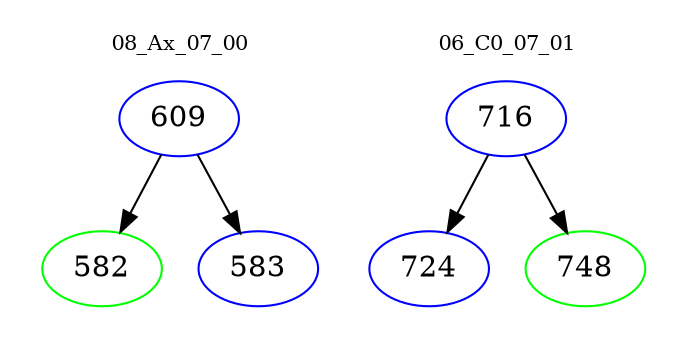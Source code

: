 digraph{
subgraph cluster_0 {
color = white
label = "08_Ax_07_00";
fontsize=10;
T0_609 [label="609", color="blue"]
T0_609 -> T0_582 [color="black"]
T0_582 [label="582", color="green"]
T0_609 -> T0_583 [color="black"]
T0_583 [label="583", color="blue"]
}
subgraph cluster_1 {
color = white
label = "06_C0_07_01";
fontsize=10;
T1_716 [label="716", color="blue"]
T1_716 -> T1_724 [color="black"]
T1_724 [label="724", color="blue"]
T1_716 -> T1_748 [color="black"]
T1_748 [label="748", color="green"]
}
}
